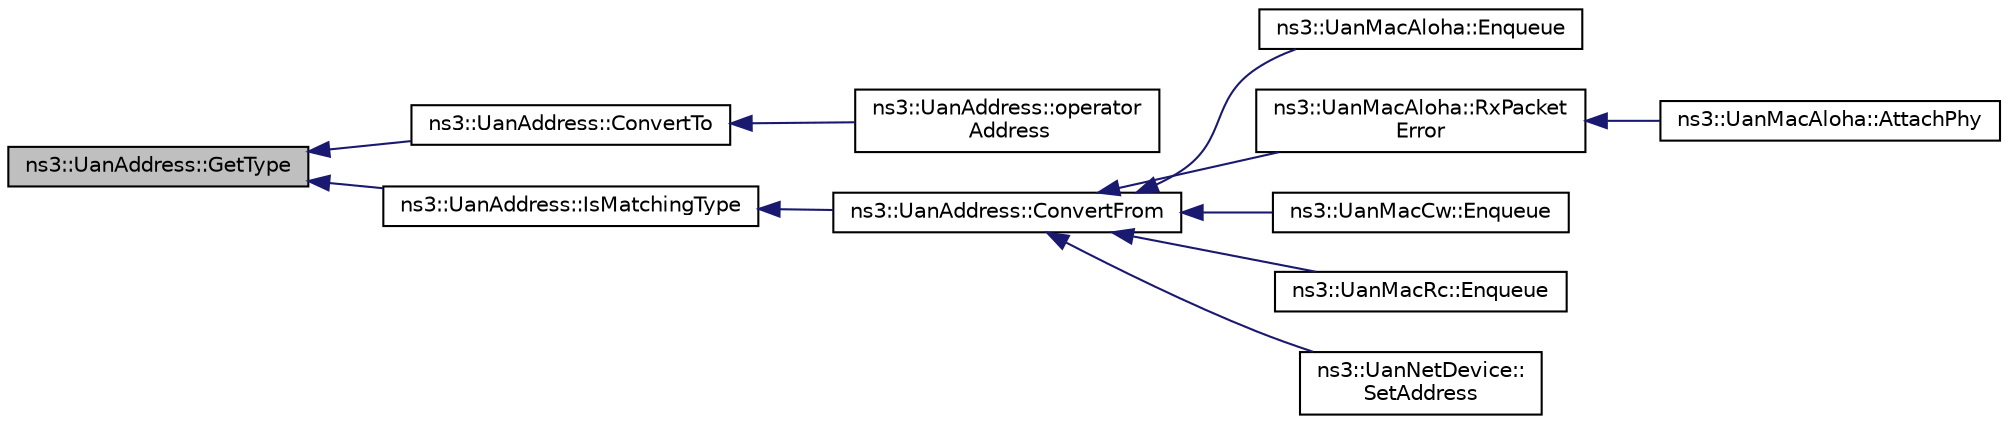 digraph "ns3::UanAddress::GetType"
{
  edge [fontname="Helvetica",fontsize="10",labelfontname="Helvetica",labelfontsize="10"];
  node [fontname="Helvetica",fontsize="10",shape=record];
  rankdir="LR";
  Node1 [label="ns3::UanAddress::GetType",height=0.2,width=0.4,color="black", fillcolor="grey75", style="filled", fontcolor="black"];
  Node1 -> Node2 [dir="back",color="midnightblue",fontsize="10",style="solid"];
  Node2 [label="ns3::UanAddress::ConvertTo",height=0.2,width=0.4,color="black", fillcolor="white", style="filled",URL="$d4/d5c/classns3_1_1UanAddress.html#acebeed57552c4305018098733033d5a4"];
  Node2 -> Node3 [dir="back",color="midnightblue",fontsize="10",style="solid"];
  Node3 [label="ns3::UanAddress::operator\l Address",height=0.2,width=0.4,color="black", fillcolor="white", style="filled",URL="$d4/d5c/classns3_1_1UanAddress.html#abf6e11d533d02b97931446e5825ef51c"];
  Node1 -> Node4 [dir="back",color="midnightblue",fontsize="10",style="solid"];
  Node4 [label="ns3::UanAddress::IsMatchingType",height=0.2,width=0.4,color="black", fillcolor="white", style="filled",URL="$d4/d5c/classns3_1_1UanAddress.html#a55f31a50400f62e0ee9aca7b1b06a590"];
  Node4 -> Node5 [dir="back",color="midnightblue",fontsize="10",style="solid"];
  Node5 [label="ns3::UanAddress::ConvertFrom",height=0.2,width=0.4,color="black", fillcolor="white", style="filled",URL="$d4/d5c/classns3_1_1UanAddress.html#a43ffcb02795ab454a8ba0e0fdd5fdb41"];
  Node5 -> Node6 [dir="back",color="midnightblue",fontsize="10",style="solid"];
  Node6 [label="ns3::UanMacAloha::Enqueue",height=0.2,width=0.4,color="black", fillcolor="white", style="filled",URL="$d0/d10/classns3_1_1UanMacAloha.html#ab30d34edfac4930ce5b1654655a608ab"];
  Node5 -> Node7 [dir="back",color="midnightblue",fontsize="10",style="solid"];
  Node7 [label="ns3::UanMacAloha::RxPacket\lError",height=0.2,width=0.4,color="black", fillcolor="white", style="filled",URL="$d0/d10/classns3_1_1UanMacAloha.html#af1938ba4949093dc2b852cc494d5d958"];
  Node7 -> Node8 [dir="back",color="midnightblue",fontsize="10",style="solid"];
  Node8 [label="ns3::UanMacAloha::AttachPhy",height=0.2,width=0.4,color="black", fillcolor="white", style="filled",URL="$d0/d10/classns3_1_1UanMacAloha.html#a7c0a0376782fb8537f93aa0505f86c28"];
  Node5 -> Node9 [dir="back",color="midnightblue",fontsize="10",style="solid"];
  Node9 [label="ns3::UanMacCw::Enqueue",height=0.2,width=0.4,color="black", fillcolor="white", style="filled",URL="$da/db3/classns3_1_1UanMacCw.html#a1df73728c07de30c429e6b4027fba435"];
  Node5 -> Node10 [dir="back",color="midnightblue",fontsize="10",style="solid"];
  Node10 [label="ns3::UanMacRc::Enqueue",height=0.2,width=0.4,color="black", fillcolor="white", style="filled",URL="$dd/d87/classns3_1_1UanMacRc.html#a186aaab5a7b2881f87e14cfa0b6ed805"];
  Node5 -> Node11 [dir="back",color="midnightblue",fontsize="10",style="solid"];
  Node11 [label="ns3::UanNetDevice::\lSetAddress",height=0.2,width=0.4,color="black", fillcolor="white", style="filled",URL="$d3/d57/classns3_1_1UanNetDevice.html#a4e0c30c0b67bae0eb769336688799e02"];
}
